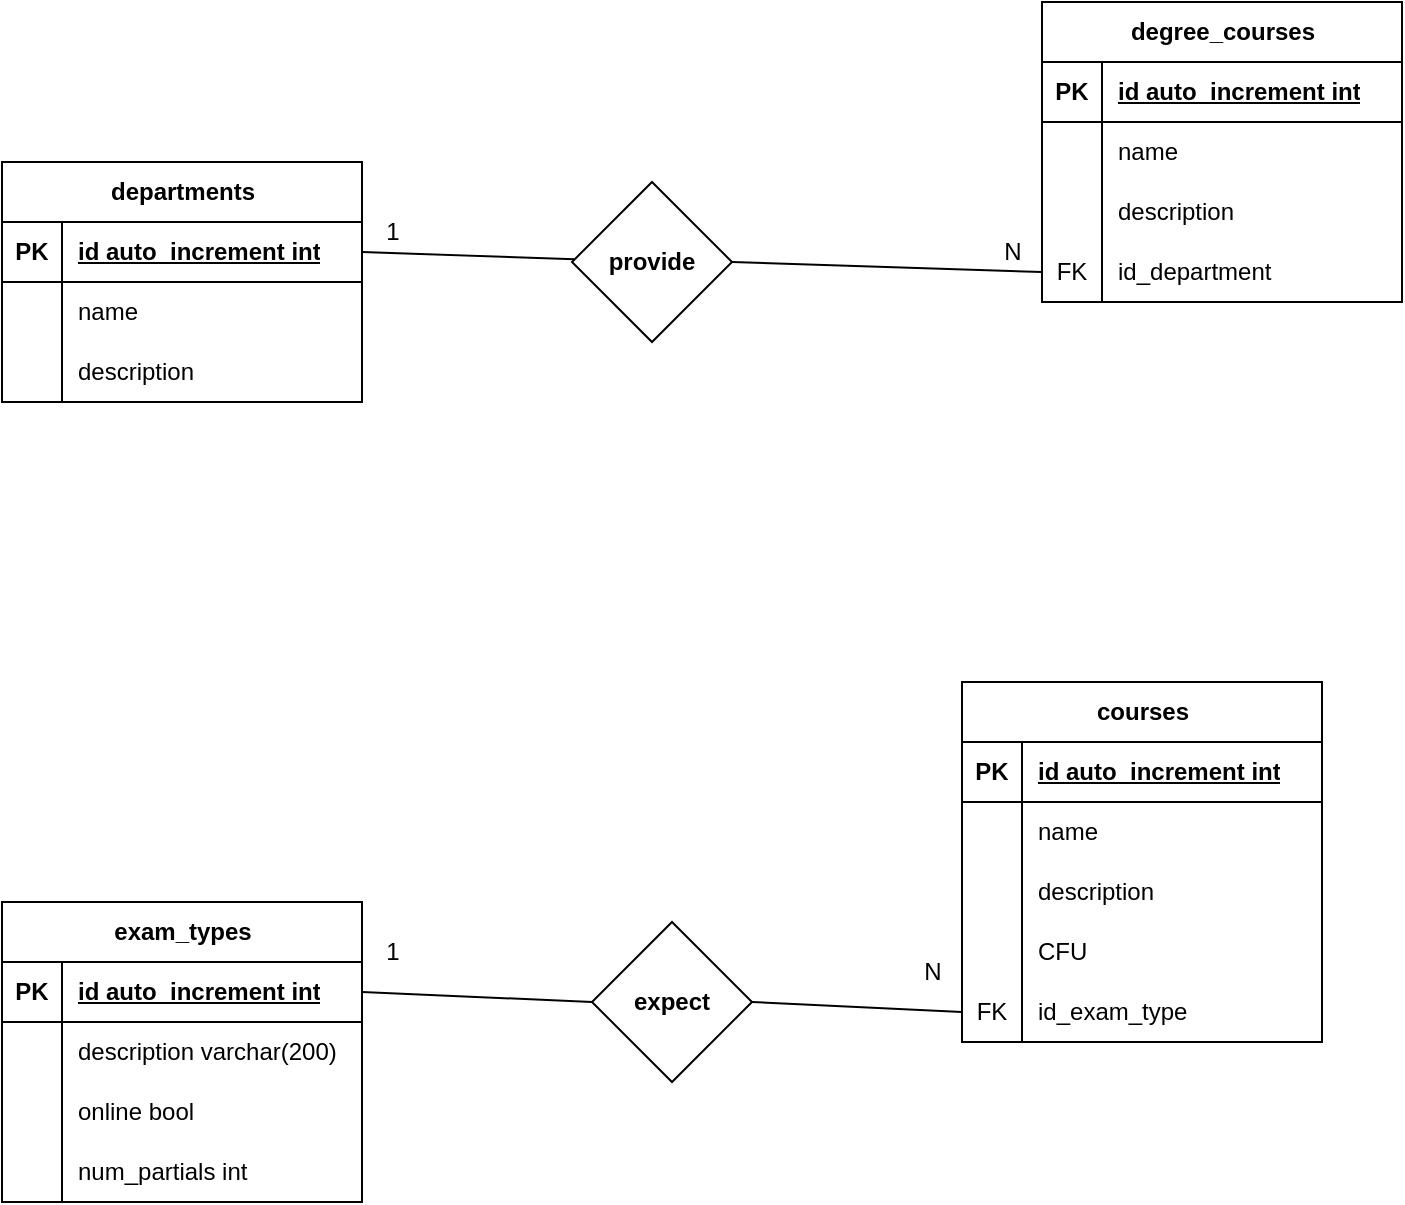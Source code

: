 <mxfile version="21.2.8" type="device">
  <diagram id="R2lEEEUBdFMjLlhIrx00" name="Page-1">
    <mxGraphModel dx="1418" dy="820" grid="1" gridSize="10" guides="1" tooltips="1" connect="1" arrows="1" fold="1" page="1" pageScale="1" pageWidth="850" pageHeight="1100" math="0" shadow="0" extFonts="Permanent Marker^https://fonts.googleapis.com/css?family=Permanent+Marker">
      <root>
        <mxCell id="0" />
        <mxCell id="1" parent="0" />
        <mxCell id="9bL6swH94XsE8dJ1jOy0-61" value="" style="rounded=0;orthogonalLoop=1;jettySize=auto;html=1;endArrow=none;endFill=0;exitX=1;exitY=0.5;exitDx=0;exitDy=0;" edge="1" parent="1" source="9bL6swH94XsE8dJ1jOy0-27" target="9bL6swH94XsE8dJ1jOy0-60">
          <mxGeometry relative="1" as="geometry" />
        </mxCell>
        <mxCell id="9bL6swH94XsE8dJ1jOy0-26" value="departments" style="shape=table;startSize=30;container=1;collapsible=1;childLayout=tableLayout;fixedRows=1;rowLines=0;fontStyle=1;align=center;resizeLast=1;html=1;" vertex="1" parent="1">
          <mxGeometry x="60" y="130" width="180" height="120" as="geometry" />
        </mxCell>
        <mxCell id="9bL6swH94XsE8dJ1jOy0-27" value="" style="shape=tableRow;horizontal=0;startSize=0;swimlaneHead=0;swimlaneBody=0;fillColor=none;collapsible=0;dropTarget=0;points=[[0,0.5],[1,0.5]];portConstraint=eastwest;top=0;left=0;right=0;bottom=1;" vertex="1" parent="9bL6swH94XsE8dJ1jOy0-26">
          <mxGeometry y="30" width="180" height="30" as="geometry" />
        </mxCell>
        <mxCell id="9bL6swH94XsE8dJ1jOy0-28" value="PK" style="shape=partialRectangle;connectable=0;fillColor=none;top=0;left=0;bottom=0;right=0;fontStyle=1;overflow=hidden;whiteSpace=wrap;html=1;" vertex="1" parent="9bL6swH94XsE8dJ1jOy0-27">
          <mxGeometry width="30" height="30" as="geometry">
            <mxRectangle width="30" height="30" as="alternateBounds" />
          </mxGeometry>
        </mxCell>
        <mxCell id="9bL6swH94XsE8dJ1jOy0-29" value="id auto_increment int" style="shape=partialRectangle;connectable=0;fillColor=none;top=0;left=0;bottom=0;right=0;align=left;spacingLeft=6;fontStyle=5;overflow=hidden;whiteSpace=wrap;html=1;" vertex="1" parent="9bL6swH94XsE8dJ1jOy0-27">
          <mxGeometry x="30" width="150" height="30" as="geometry">
            <mxRectangle width="150" height="30" as="alternateBounds" />
          </mxGeometry>
        </mxCell>
        <mxCell id="9bL6swH94XsE8dJ1jOy0-30" value="" style="shape=tableRow;horizontal=0;startSize=0;swimlaneHead=0;swimlaneBody=0;fillColor=none;collapsible=0;dropTarget=0;points=[[0,0.5],[1,0.5]];portConstraint=eastwest;top=0;left=0;right=0;bottom=0;" vertex="1" parent="9bL6swH94XsE8dJ1jOy0-26">
          <mxGeometry y="60" width="180" height="30" as="geometry" />
        </mxCell>
        <mxCell id="9bL6swH94XsE8dJ1jOy0-31" value="" style="shape=partialRectangle;connectable=0;fillColor=none;top=0;left=0;bottom=0;right=0;editable=1;overflow=hidden;whiteSpace=wrap;html=1;" vertex="1" parent="9bL6swH94XsE8dJ1jOy0-30">
          <mxGeometry width="30" height="30" as="geometry">
            <mxRectangle width="30" height="30" as="alternateBounds" />
          </mxGeometry>
        </mxCell>
        <mxCell id="9bL6swH94XsE8dJ1jOy0-32" value="name" style="shape=partialRectangle;connectable=0;fillColor=none;top=0;left=0;bottom=0;right=0;align=left;spacingLeft=6;overflow=hidden;whiteSpace=wrap;html=1;" vertex="1" parent="9bL6swH94XsE8dJ1jOy0-30">
          <mxGeometry x="30" width="150" height="30" as="geometry">
            <mxRectangle width="150" height="30" as="alternateBounds" />
          </mxGeometry>
        </mxCell>
        <mxCell id="9bL6swH94XsE8dJ1jOy0-33" value="" style="shape=tableRow;horizontal=0;startSize=0;swimlaneHead=0;swimlaneBody=0;fillColor=none;collapsible=0;dropTarget=0;points=[[0,0.5],[1,0.5]];portConstraint=eastwest;top=0;left=0;right=0;bottom=0;" vertex="1" parent="9bL6swH94XsE8dJ1jOy0-26">
          <mxGeometry y="90" width="180" height="30" as="geometry" />
        </mxCell>
        <mxCell id="9bL6swH94XsE8dJ1jOy0-34" value="" style="shape=partialRectangle;connectable=0;fillColor=none;top=0;left=0;bottom=0;right=0;editable=1;overflow=hidden;whiteSpace=wrap;html=1;" vertex="1" parent="9bL6swH94XsE8dJ1jOy0-33">
          <mxGeometry width="30" height="30" as="geometry">
            <mxRectangle width="30" height="30" as="alternateBounds" />
          </mxGeometry>
        </mxCell>
        <mxCell id="9bL6swH94XsE8dJ1jOy0-35" value="description" style="shape=partialRectangle;connectable=0;fillColor=none;top=0;left=0;bottom=0;right=0;align=left;spacingLeft=6;overflow=hidden;whiteSpace=wrap;html=1;" vertex="1" parent="9bL6swH94XsE8dJ1jOy0-33">
          <mxGeometry x="30" width="150" height="30" as="geometry">
            <mxRectangle width="150" height="30" as="alternateBounds" />
          </mxGeometry>
        </mxCell>
        <mxCell id="9bL6swH94XsE8dJ1jOy0-47" value="degree_courses" style="shape=table;startSize=30;container=1;collapsible=1;childLayout=tableLayout;fixedRows=1;rowLines=0;fontStyle=1;align=center;resizeLast=1;html=1;" vertex="1" parent="1">
          <mxGeometry x="580" y="50" width="180" height="150" as="geometry" />
        </mxCell>
        <mxCell id="9bL6swH94XsE8dJ1jOy0-48" value="" style="shape=tableRow;horizontal=0;startSize=0;swimlaneHead=0;swimlaneBody=0;fillColor=none;collapsible=0;dropTarget=0;points=[[0,0.5],[1,0.5]];portConstraint=eastwest;top=0;left=0;right=0;bottom=1;" vertex="1" parent="9bL6swH94XsE8dJ1jOy0-47">
          <mxGeometry y="30" width="180" height="30" as="geometry" />
        </mxCell>
        <mxCell id="9bL6swH94XsE8dJ1jOy0-49" value="PK" style="shape=partialRectangle;connectable=0;fillColor=none;top=0;left=0;bottom=0;right=0;fontStyle=1;overflow=hidden;whiteSpace=wrap;html=1;" vertex="1" parent="9bL6swH94XsE8dJ1jOy0-48">
          <mxGeometry width="30" height="30" as="geometry">
            <mxRectangle width="30" height="30" as="alternateBounds" />
          </mxGeometry>
        </mxCell>
        <mxCell id="9bL6swH94XsE8dJ1jOy0-50" value="id auto_increment int" style="shape=partialRectangle;connectable=0;fillColor=none;top=0;left=0;bottom=0;right=0;align=left;spacingLeft=6;fontStyle=5;overflow=hidden;whiteSpace=wrap;html=1;" vertex="1" parent="9bL6swH94XsE8dJ1jOy0-48">
          <mxGeometry x="30" width="150" height="30" as="geometry">
            <mxRectangle width="150" height="30" as="alternateBounds" />
          </mxGeometry>
        </mxCell>
        <mxCell id="9bL6swH94XsE8dJ1jOy0-51" value="" style="shape=tableRow;horizontal=0;startSize=0;swimlaneHead=0;swimlaneBody=0;fillColor=none;collapsible=0;dropTarget=0;points=[[0,0.5],[1,0.5]];portConstraint=eastwest;top=0;left=0;right=0;bottom=0;" vertex="1" parent="9bL6swH94XsE8dJ1jOy0-47">
          <mxGeometry y="60" width="180" height="30" as="geometry" />
        </mxCell>
        <mxCell id="9bL6swH94XsE8dJ1jOy0-52" value="" style="shape=partialRectangle;connectable=0;fillColor=none;top=0;left=0;bottom=0;right=0;editable=1;overflow=hidden;whiteSpace=wrap;html=1;" vertex="1" parent="9bL6swH94XsE8dJ1jOy0-51">
          <mxGeometry width="30" height="30" as="geometry">
            <mxRectangle width="30" height="30" as="alternateBounds" />
          </mxGeometry>
        </mxCell>
        <mxCell id="9bL6swH94XsE8dJ1jOy0-53" value="name" style="shape=partialRectangle;connectable=0;fillColor=none;top=0;left=0;bottom=0;right=0;align=left;spacingLeft=6;overflow=hidden;whiteSpace=wrap;html=1;" vertex="1" parent="9bL6swH94XsE8dJ1jOy0-51">
          <mxGeometry x="30" width="150" height="30" as="geometry">
            <mxRectangle width="150" height="30" as="alternateBounds" />
          </mxGeometry>
        </mxCell>
        <mxCell id="9bL6swH94XsE8dJ1jOy0-54" value="" style="shape=tableRow;horizontal=0;startSize=0;swimlaneHead=0;swimlaneBody=0;fillColor=none;collapsible=0;dropTarget=0;points=[[0,0.5],[1,0.5]];portConstraint=eastwest;top=0;left=0;right=0;bottom=0;" vertex="1" parent="9bL6swH94XsE8dJ1jOy0-47">
          <mxGeometry y="90" width="180" height="30" as="geometry" />
        </mxCell>
        <mxCell id="9bL6swH94XsE8dJ1jOy0-55" value="" style="shape=partialRectangle;connectable=0;fillColor=none;top=0;left=0;bottom=0;right=0;editable=1;overflow=hidden;whiteSpace=wrap;html=1;" vertex="1" parent="9bL6swH94XsE8dJ1jOy0-54">
          <mxGeometry width="30" height="30" as="geometry">
            <mxRectangle width="30" height="30" as="alternateBounds" />
          </mxGeometry>
        </mxCell>
        <mxCell id="9bL6swH94XsE8dJ1jOy0-56" value="description" style="shape=partialRectangle;connectable=0;fillColor=none;top=0;left=0;bottom=0;right=0;align=left;spacingLeft=6;overflow=hidden;whiteSpace=wrap;html=1;" vertex="1" parent="9bL6swH94XsE8dJ1jOy0-54">
          <mxGeometry x="30" width="150" height="30" as="geometry">
            <mxRectangle width="150" height="30" as="alternateBounds" />
          </mxGeometry>
        </mxCell>
        <mxCell id="9bL6swH94XsE8dJ1jOy0-63" value="" style="shape=tableRow;horizontal=0;startSize=0;swimlaneHead=0;swimlaneBody=0;fillColor=none;collapsible=0;dropTarget=0;points=[[0,0.5],[1,0.5]];portConstraint=eastwest;top=0;left=0;right=0;bottom=0;" vertex="1" parent="9bL6swH94XsE8dJ1jOy0-47">
          <mxGeometry y="120" width="180" height="30" as="geometry" />
        </mxCell>
        <mxCell id="9bL6swH94XsE8dJ1jOy0-64" value="FK" style="shape=partialRectangle;connectable=0;fillColor=none;top=0;left=0;bottom=0;right=0;editable=1;overflow=hidden;whiteSpace=wrap;html=1;" vertex="1" parent="9bL6swH94XsE8dJ1jOy0-63">
          <mxGeometry width="30" height="30" as="geometry">
            <mxRectangle width="30" height="30" as="alternateBounds" />
          </mxGeometry>
        </mxCell>
        <mxCell id="9bL6swH94XsE8dJ1jOy0-65" value="id_department" style="shape=partialRectangle;connectable=0;fillColor=none;top=0;left=0;bottom=0;right=0;align=left;spacingLeft=6;overflow=hidden;whiteSpace=wrap;html=1;" vertex="1" parent="9bL6swH94XsE8dJ1jOy0-63">
          <mxGeometry x="30" width="150" height="30" as="geometry">
            <mxRectangle width="150" height="30" as="alternateBounds" />
          </mxGeometry>
        </mxCell>
        <mxCell id="9bL6swH94XsE8dJ1jOy0-62" style="rounded=0;orthogonalLoop=1;jettySize=auto;html=1;entryX=0;entryY=0.5;entryDx=0;entryDy=0;endArrow=none;endFill=0;" edge="1" parent="1" target="9bL6swH94XsE8dJ1jOy0-63">
          <mxGeometry relative="1" as="geometry">
            <mxPoint x="425" y="180" as="sourcePoint" />
          </mxGeometry>
        </mxCell>
        <mxCell id="9bL6swH94XsE8dJ1jOy0-60" value="provide" style="rhombus;whiteSpace=wrap;html=1;startSize=30;fontStyle=1;" vertex="1" parent="1">
          <mxGeometry x="345" y="140" width="80" height="80" as="geometry" />
        </mxCell>
        <mxCell id="9bL6swH94XsE8dJ1jOy0-66" value="1" style="text;html=1;align=center;verticalAlign=middle;resizable=0;points=[];autosize=1;strokeColor=none;fillColor=none;" vertex="1" parent="1">
          <mxGeometry x="240" y="150" width="30" height="30" as="geometry" />
        </mxCell>
        <mxCell id="9bL6swH94XsE8dJ1jOy0-67" value="N" style="text;html=1;align=center;verticalAlign=middle;resizable=0;points=[];autosize=1;strokeColor=none;fillColor=none;" vertex="1" parent="1">
          <mxGeometry x="550" y="160" width="30" height="30" as="geometry" />
        </mxCell>
        <mxCell id="9bL6swH94XsE8dJ1jOy0-68" value="courses" style="shape=table;startSize=30;container=1;collapsible=1;childLayout=tableLayout;fixedRows=1;rowLines=0;fontStyle=1;align=center;resizeLast=1;html=1;" vertex="1" parent="1">
          <mxGeometry x="540" y="390" width="180" height="180" as="geometry" />
        </mxCell>
        <mxCell id="9bL6swH94XsE8dJ1jOy0-69" value="" style="shape=tableRow;horizontal=0;startSize=0;swimlaneHead=0;swimlaneBody=0;fillColor=none;collapsible=0;dropTarget=0;points=[[0,0.5],[1,0.5]];portConstraint=eastwest;top=0;left=0;right=0;bottom=1;" vertex="1" parent="9bL6swH94XsE8dJ1jOy0-68">
          <mxGeometry y="30" width="180" height="30" as="geometry" />
        </mxCell>
        <mxCell id="9bL6swH94XsE8dJ1jOy0-70" value="PK" style="shape=partialRectangle;connectable=0;fillColor=none;top=0;left=0;bottom=0;right=0;fontStyle=1;overflow=hidden;whiteSpace=wrap;html=1;" vertex="1" parent="9bL6swH94XsE8dJ1jOy0-69">
          <mxGeometry width="30" height="30" as="geometry">
            <mxRectangle width="30" height="30" as="alternateBounds" />
          </mxGeometry>
        </mxCell>
        <mxCell id="9bL6swH94XsE8dJ1jOy0-71" value="id auto_increment int" style="shape=partialRectangle;connectable=0;fillColor=none;top=0;left=0;bottom=0;right=0;align=left;spacingLeft=6;fontStyle=5;overflow=hidden;whiteSpace=wrap;html=1;" vertex="1" parent="9bL6swH94XsE8dJ1jOy0-69">
          <mxGeometry x="30" width="150" height="30" as="geometry">
            <mxRectangle width="150" height="30" as="alternateBounds" />
          </mxGeometry>
        </mxCell>
        <mxCell id="9bL6swH94XsE8dJ1jOy0-72" value="" style="shape=tableRow;horizontal=0;startSize=0;swimlaneHead=0;swimlaneBody=0;fillColor=none;collapsible=0;dropTarget=0;points=[[0,0.5],[1,0.5]];portConstraint=eastwest;top=0;left=0;right=0;bottom=0;" vertex="1" parent="9bL6swH94XsE8dJ1jOy0-68">
          <mxGeometry y="60" width="180" height="30" as="geometry" />
        </mxCell>
        <mxCell id="9bL6swH94XsE8dJ1jOy0-73" value="" style="shape=partialRectangle;connectable=0;fillColor=none;top=0;left=0;bottom=0;right=0;editable=1;overflow=hidden;whiteSpace=wrap;html=1;" vertex="1" parent="9bL6swH94XsE8dJ1jOy0-72">
          <mxGeometry width="30" height="30" as="geometry">
            <mxRectangle width="30" height="30" as="alternateBounds" />
          </mxGeometry>
        </mxCell>
        <mxCell id="9bL6swH94XsE8dJ1jOy0-74" value="name" style="shape=partialRectangle;connectable=0;fillColor=none;top=0;left=0;bottom=0;right=0;align=left;spacingLeft=6;overflow=hidden;whiteSpace=wrap;html=1;" vertex="1" parent="9bL6swH94XsE8dJ1jOy0-72">
          <mxGeometry x="30" width="150" height="30" as="geometry">
            <mxRectangle width="150" height="30" as="alternateBounds" />
          </mxGeometry>
        </mxCell>
        <mxCell id="9bL6swH94XsE8dJ1jOy0-75" value="" style="shape=tableRow;horizontal=0;startSize=0;swimlaneHead=0;swimlaneBody=0;fillColor=none;collapsible=0;dropTarget=0;points=[[0,0.5],[1,0.5]];portConstraint=eastwest;top=0;left=0;right=0;bottom=0;" vertex="1" parent="9bL6swH94XsE8dJ1jOy0-68">
          <mxGeometry y="90" width="180" height="30" as="geometry" />
        </mxCell>
        <mxCell id="9bL6swH94XsE8dJ1jOy0-76" value="" style="shape=partialRectangle;connectable=0;fillColor=none;top=0;left=0;bottom=0;right=0;editable=1;overflow=hidden;whiteSpace=wrap;html=1;" vertex="1" parent="9bL6swH94XsE8dJ1jOy0-75">
          <mxGeometry width="30" height="30" as="geometry">
            <mxRectangle width="30" height="30" as="alternateBounds" />
          </mxGeometry>
        </mxCell>
        <mxCell id="9bL6swH94XsE8dJ1jOy0-77" value="description" style="shape=partialRectangle;connectable=0;fillColor=none;top=0;left=0;bottom=0;right=0;align=left;spacingLeft=6;overflow=hidden;whiteSpace=wrap;html=1;" vertex="1" parent="9bL6swH94XsE8dJ1jOy0-75">
          <mxGeometry x="30" width="150" height="30" as="geometry">
            <mxRectangle width="150" height="30" as="alternateBounds" />
          </mxGeometry>
        </mxCell>
        <mxCell id="9bL6swH94XsE8dJ1jOy0-78" value="" style="shape=tableRow;horizontal=0;startSize=0;swimlaneHead=0;swimlaneBody=0;fillColor=none;collapsible=0;dropTarget=0;points=[[0,0.5],[1,0.5]];portConstraint=eastwest;top=0;left=0;right=0;bottom=0;" vertex="1" parent="9bL6swH94XsE8dJ1jOy0-68">
          <mxGeometry y="120" width="180" height="30" as="geometry" />
        </mxCell>
        <mxCell id="9bL6swH94XsE8dJ1jOy0-79" value="" style="shape=partialRectangle;connectable=0;fillColor=none;top=0;left=0;bottom=0;right=0;editable=1;overflow=hidden;whiteSpace=wrap;html=1;" vertex="1" parent="9bL6swH94XsE8dJ1jOy0-78">
          <mxGeometry width="30" height="30" as="geometry">
            <mxRectangle width="30" height="30" as="alternateBounds" />
          </mxGeometry>
        </mxCell>
        <mxCell id="9bL6swH94XsE8dJ1jOy0-80" value="CFU" style="shape=partialRectangle;connectable=0;fillColor=none;top=0;left=0;bottom=0;right=0;align=left;spacingLeft=6;overflow=hidden;whiteSpace=wrap;html=1;" vertex="1" parent="9bL6swH94XsE8dJ1jOy0-78">
          <mxGeometry x="30" width="150" height="30" as="geometry">
            <mxRectangle width="150" height="30" as="alternateBounds" />
          </mxGeometry>
        </mxCell>
        <mxCell id="9bL6swH94XsE8dJ1jOy0-84" value="" style="shape=tableRow;horizontal=0;startSize=0;swimlaneHead=0;swimlaneBody=0;fillColor=none;collapsible=0;dropTarget=0;points=[[0,0.5],[1,0.5]];portConstraint=eastwest;top=0;left=0;right=0;bottom=0;" vertex="1" parent="9bL6swH94XsE8dJ1jOy0-68">
          <mxGeometry y="150" width="180" height="30" as="geometry" />
        </mxCell>
        <mxCell id="9bL6swH94XsE8dJ1jOy0-85" value="FK" style="shape=partialRectangle;connectable=0;fillColor=none;top=0;left=0;bottom=0;right=0;editable=1;overflow=hidden;whiteSpace=wrap;html=1;" vertex="1" parent="9bL6swH94XsE8dJ1jOy0-84">
          <mxGeometry width="30" height="30" as="geometry">
            <mxRectangle width="30" height="30" as="alternateBounds" />
          </mxGeometry>
        </mxCell>
        <mxCell id="9bL6swH94XsE8dJ1jOy0-86" value="id_exam_type" style="shape=partialRectangle;connectable=0;fillColor=none;top=0;left=0;bottom=0;right=0;align=left;spacingLeft=6;overflow=hidden;whiteSpace=wrap;html=1;" vertex="1" parent="9bL6swH94XsE8dJ1jOy0-84">
          <mxGeometry x="30" width="150" height="30" as="geometry">
            <mxRectangle width="150" height="30" as="alternateBounds" />
          </mxGeometry>
        </mxCell>
        <mxCell id="9bL6swH94XsE8dJ1jOy0-87" value="exam_types" style="shape=table;startSize=30;container=1;collapsible=1;childLayout=tableLayout;fixedRows=1;rowLines=0;fontStyle=1;align=center;resizeLast=1;html=1;" vertex="1" parent="1">
          <mxGeometry x="60" y="500" width="180" height="150" as="geometry" />
        </mxCell>
        <mxCell id="9bL6swH94XsE8dJ1jOy0-88" value="" style="shape=tableRow;horizontal=0;startSize=0;swimlaneHead=0;swimlaneBody=0;fillColor=none;collapsible=0;dropTarget=0;points=[[0,0.5],[1,0.5]];portConstraint=eastwest;top=0;left=0;right=0;bottom=1;" vertex="1" parent="9bL6swH94XsE8dJ1jOy0-87">
          <mxGeometry y="30" width="180" height="30" as="geometry" />
        </mxCell>
        <mxCell id="9bL6swH94XsE8dJ1jOy0-89" value="PK" style="shape=partialRectangle;connectable=0;fillColor=none;top=0;left=0;bottom=0;right=0;fontStyle=1;overflow=hidden;whiteSpace=wrap;html=1;" vertex="1" parent="9bL6swH94XsE8dJ1jOy0-88">
          <mxGeometry width="30" height="30" as="geometry">
            <mxRectangle width="30" height="30" as="alternateBounds" />
          </mxGeometry>
        </mxCell>
        <mxCell id="9bL6swH94XsE8dJ1jOy0-90" value="id auto_increment int" style="shape=partialRectangle;connectable=0;fillColor=none;top=0;left=0;bottom=0;right=0;align=left;spacingLeft=6;fontStyle=5;overflow=hidden;whiteSpace=wrap;html=1;" vertex="1" parent="9bL6swH94XsE8dJ1jOy0-88">
          <mxGeometry x="30" width="150" height="30" as="geometry">
            <mxRectangle width="150" height="30" as="alternateBounds" />
          </mxGeometry>
        </mxCell>
        <mxCell id="9bL6swH94XsE8dJ1jOy0-91" value="" style="shape=tableRow;horizontal=0;startSize=0;swimlaneHead=0;swimlaneBody=0;fillColor=none;collapsible=0;dropTarget=0;points=[[0,0.5],[1,0.5]];portConstraint=eastwest;top=0;left=0;right=0;bottom=0;" vertex="1" parent="9bL6swH94XsE8dJ1jOy0-87">
          <mxGeometry y="60" width="180" height="30" as="geometry" />
        </mxCell>
        <mxCell id="9bL6swH94XsE8dJ1jOy0-92" value="" style="shape=partialRectangle;connectable=0;fillColor=none;top=0;left=0;bottom=0;right=0;editable=1;overflow=hidden;whiteSpace=wrap;html=1;" vertex="1" parent="9bL6swH94XsE8dJ1jOy0-91">
          <mxGeometry width="30" height="30" as="geometry">
            <mxRectangle width="30" height="30" as="alternateBounds" />
          </mxGeometry>
        </mxCell>
        <mxCell id="9bL6swH94XsE8dJ1jOy0-93" value="description varchar(200)" style="shape=partialRectangle;connectable=0;fillColor=none;top=0;left=0;bottom=0;right=0;align=left;spacingLeft=6;overflow=hidden;whiteSpace=wrap;html=1;" vertex="1" parent="9bL6swH94XsE8dJ1jOy0-91">
          <mxGeometry x="30" width="150" height="30" as="geometry">
            <mxRectangle width="150" height="30" as="alternateBounds" />
          </mxGeometry>
        </mxCell>
        <mxCell id="9bL6swH94XsE8dJ1jOy0-94" value="" style="shape=tableRow;horizontal=0;startSize=0;swimlaneHead=0;swimlaneBody=0;fillColor=none;collapsible=0;dropTarget=0;points=[[0,0.5],[1,0.5]];portConstraint=eastwest;top=0;left=0;right=0;bottom=0;" vertex="1" parent="9bL6swH94XsE8dJ1jOy0-87">
          <mxGeometry y="90" width="180" height="30" as="geometry" />
        </mxCell>
        <mxCell id="9bL6swH94XsE8dJ1jOy0-95" value="" style="shape=partialRectangle;connectable=0;fillColor=none;top=0;left=0;bottom=0;right=0;editable=1;overflow=hidden;whiteSpace=wrap;html=1;" vertex="1" parent="9bL6swH94XsE8dJ1jOy0-94">
          <mxGeometry width="30" height="30" as="geometry">
            <mxRectangle width="30" height="30" as="alternateBounds" />
          </mxGeometry>
        </mxCell>
        <mxCell id="9bL6swH94XsE8dJ1jOy0-96" value="online bool" style="shape=partialRectangle;connectable=0;fillColor=none;top=0;left=0;bottom=0;right=0;align=left;spacingLeft=6;overflow=hidden;whiteSpace=wrap;html=1;" vertex="1" parent="9bL6swH94XsE8dJ1jOy0-94">
          <mxGeometry x="30" width="150" height="30" as="geometry">
            <mxRectangle width="150" height="30" as="alternateBounds" />
          </mxGeometry>
        </mxCell>
        <mxCell id="9bL6swH94XsE8dJ1jOy0-100" value="" style="shape=tableRow;horizontal=0;startSize=0;swimlaneHead=0;swimlaneBody=0;fillColor=none;collapsible=0;dropTarget=0;points=[[0,0.5],[1,0.5]];portConstraint=eastwest;top=0;left=0;right=0;bottom=0;" vertex="1" parent="9bL6swH94XsE8dJ1jOy0-87">
          <mxGeometry y="120" width="180" height="30" as="geometry" />
        </mxCell>
        <mxCell id="9bL6swH94XsE8dJ1jOy0-101" value="" style="shape=partialRectangle;connectable=0;fillColor=none;top=0;left=0;bottom=0;right=0;editable=1;overflow=hidden;whiteSpace=wrap;html=1;" vertex="1" parent="9bL6swH94XsE8dJ1jOy0-100">
          <mxGeometry width="30" height="30" as="geometry">
            <mxRectangle width="30" height="30" as="alternateBounds" />
          </mxGeometry>
        </mxCell>
        <mxCell id="9bL6swH94XsE8dJ1jOy0-102" value="num_partials int" style="shape=partialRectangle;connectable=0;fillColor=none;top=0;left=0;bottom=0;right=0;align=left;spacingLeft=6;overflow=hidden;whiteSpace=wrap;html=1;" vertex="1" parent="9bL6swH94XsE8dJ1jOy0-100">
          <mxGeometry x="30" width="150" height="30" as="geometry">
            <mxRectangle width="150" height="30" as="alternateBounds" />
          </mxGeometry>
        </mxCell>
        <mxCell id="9bL6swH94XsE8dJ1jOy0-103" value="expect" style="rhombus;whiteSpace=wrap;html=1;startSize=30;fontStyle=1;" vertex="1" parent="1">
          <mxGeometry x="355" y="510" width="80" height="80" as="geometry" />
        </mxCell>
        <mxCell id="9bL6swH94XsE8dJ1jOy0-105" style="rounded=0;orthogonalLoop=1;jettySize=auto;html=1;entryX=1;entryY=0.5;entryDx=0;entryDy=0;endArrow=none;endFill=0;exitX=0;exitY=0.5;exitDx=0;exitDy=0;" edge="1" parent="1" source="9bL6swH94XsE8dJ1jOy0-103" target="9bL6swH94XsE8dJ1jOy0-88">
          <mxGeometry relative="1" as="geometry">
            <mxPoint x="435" y="190" as="sourcePoint" />
            <mxPoint x="590" y="195" as="targetPoint" />
          </mxGeometry>
        </mxCell>
        <mxCell id="9bL6swH94XsE8dJ1jOy0-106" value="" style="rounded=0;orthogonalLoop=1;jettySize=auto;html=1;endArrow=none;endFill=0;exitX=1;exitY=0.5;exitDx=0;exitDy=0;entryX=0;entryY=0.5;entryDx=0;entryDy=0;" edge="1" parent="1" source="9bL6swH94XsE8dJ1jOy0-103" target="9bL6swH94XsE8dJ1jOy0-84">
          <mxGeometry relative="1" as="geometry">
            <mxPoint x="250" y="185" as="sourcePoint" />
            <mxPoint x="356" y="189" as="targetPoint" />
          </mxGeometry>
        </mxCell>
        <mxCell id="9bL6swH94XsE8dJ1jOy0-107" value="N" style="text;html=1;align=center;verticalAlign=middle;resizable=0;points=[];autosize=1;strokeColor=none;fillColor=none;" vertex="1" parent="1">
          <mxGeometry x="510" y="520" width="30" height="30" as="geometry" />
        </mxCell>
        <mxCell id="9bL6swH94XsE8dJ1jOy0-108" value="1" style="text;html=1;align=center;verticalAlign=middle;resizable=0;points=[];autosize=1;strokeColor=none;fillColor=none;" vertex="1" parent="1">
          <mxGeometry x="240" y="510" width="30" height="30" as="geometry" />
        </mxCell>
      </root>
    </mxGraphModel>
  </diagram>
</mxfile>
